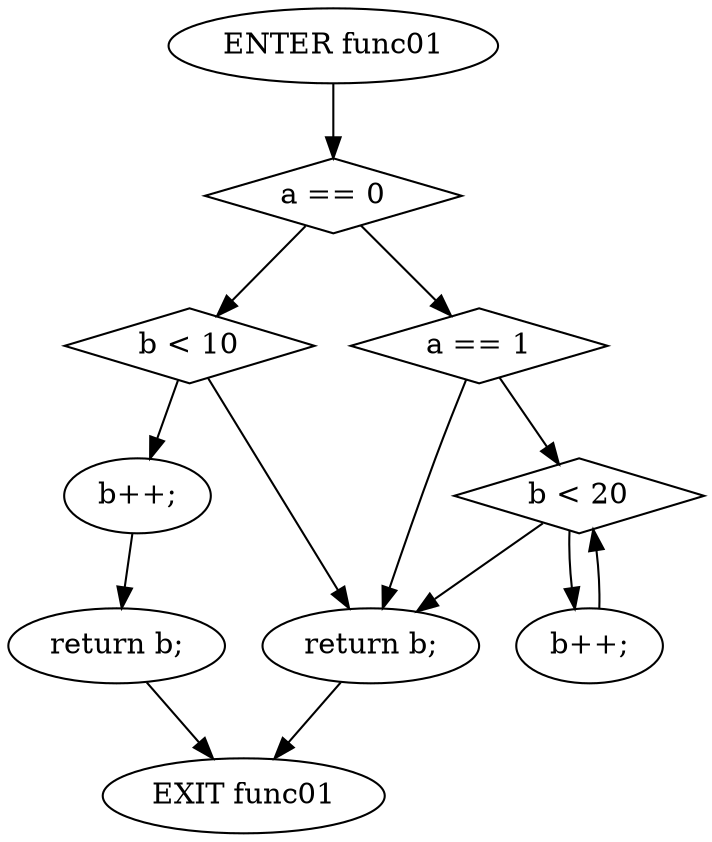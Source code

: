 digraph G {
  0 [ label="ENTER func01" ];
  1 [ label="EXIT func01" ];
  2 [ shape="diamond" label="a == 0" ];
  3 [ shape="diamond" label="b < 10" ];
  4 [ label="b++;" ];
  5 [ label="return b;" ];
  6 [ shape="diamond" label="a == 1" ];
  7 [ shape="diamond" label="b < 20" ];
  8 [ label="b++;" ];
  9 [ label="return b;" ];
  0 -> 2;
  2 -> 3;
  3 -> 4;
  4 -> 5;
  2 -> 6;
  6 -> 7;
  7 -> 8;
  8 -> 7;
  7 -> 9;
  6 -> 9;
  3 -> 9;
  5 -> 1;
  9 -> 1;
}
